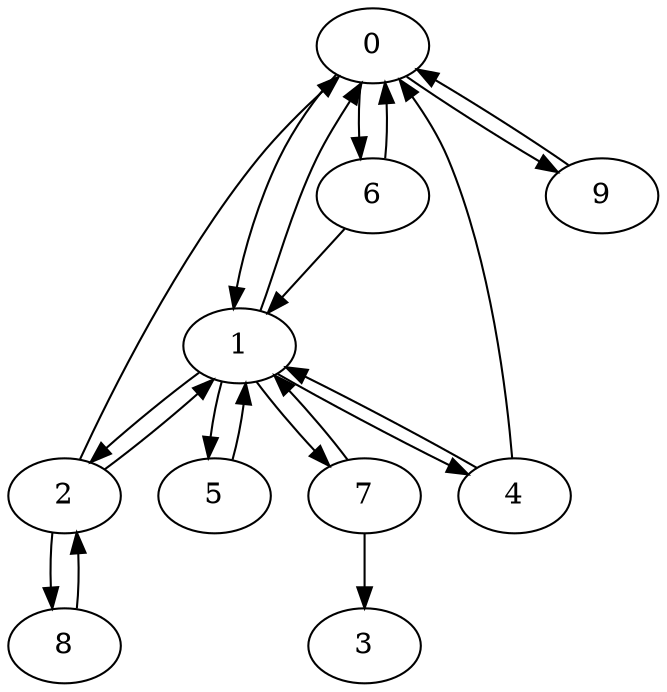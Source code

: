 digraph {
0 -> 1 
0 -> 6 
0 -> 9 
1 -> 0 
1 -> 2 
1 -> 4 
1 -> 5 
1 -> 7 
2 -> 0 
2 -> 1 
2 -> 8 
4 -> 0 
4 -> 1 
5 -> 1 
6 -> 0 
6 -> 1 
7 -> 1 
7 -> 3 
8 -> 2 
9 -> 0 
}
